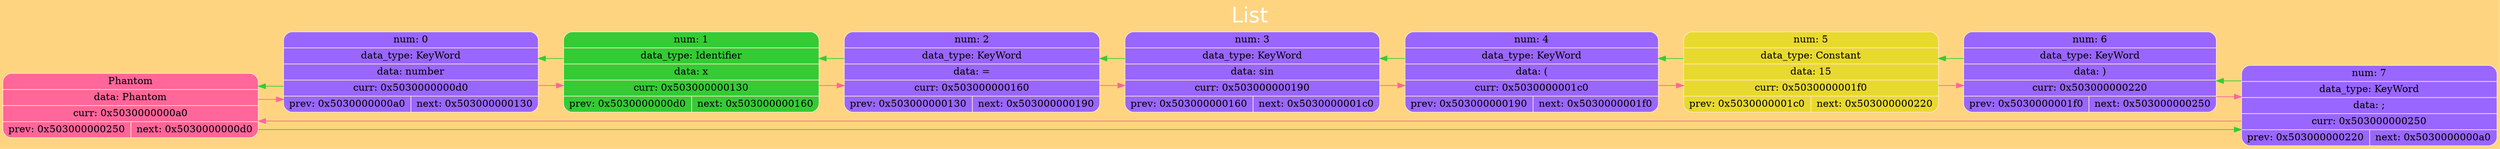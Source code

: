 digraph G
{
charset="latin1";
label="List";
 labelloc="t";
 fontsize=30
 fontname="DejaVu Sans";
 fontcolor="#FFFFFF"

rankdir=LR; splines=ortho; size="200,300"; bgcolor="#ffd480";
{ node_0x5030000000a0 [shape = record; style="rounded, filled", fillcolor="#ff6699", color="#FFE9C7", label=" { Phantom } | {data: Phantom } | { curr: 0x5030000000a0 } | { { prev: 0x503000000250 } | { next: 0x5030000000d0 } }  "] 
}
node_0x5030000000d0 [shape = record; style="rounded, filled", fillcolor="#9966FF", color="#FFE9C7", label=" { num: 0 } | { data_type: KeyWord } | {data: number } | { curr: 0x5030000000d0 } | { { prev: 0x5030000000a0 } | { next: 0x503000000130 } }  "] 
node_0x503000000130 [shape = record; style="rounded, filled", fillcolor="#34cb34", color="#FFE9C7", label=" { num: 1 } | { data_type: Identifier } | {data: x } | { curr: 0x503000000130 } | { { prev: 0x5030000000d0 } | { next: 0x503000000160 } }  "] 
node_0x503000000160 [shape = record; style="rounded, filled", fillcolor="#9966FF", color="#FFE9C7", label=" { num: 2 } | { data_type: KeyWord } | {data: = } | { curr: 0x503000000160 } | { { prev: 0x503000000130 } | { next: 0x503000000190 } }  "] 
node_0x503000000190 [shape = record; style="rounded, filled", fillcolor="#9966FF", color="#FFE9C7", label=" { num: 3 } | { data_type: KeyWord } | {data: sin } | { curr: 0x503000000190 } | { { prev: 0x503000000160 } | { next: 0x5030000001c0 } }  "] 
node_0x5030000001c0 [shape = record; style="rounded, filled", fillcolor="#9966FF", color="#FFE9C7", label=" { num: 4 } | { data_type: KeyWord } | {data: ( } | { curr: 0x5030000001c0 } | { { prev: 0x503000000190 } | { next: 0x5030000001f0 } }  "] 
node_0x5030000001f0 [shape = record; style="rounded, filled", fillcolor="#e8d92e", color="#FFE9C7", label=" { num: 5 } | { data_type: Constant } | {data: 15 } | { curr: 0x5030000001f0 } | { { prev: 0x5030000001c0 } | { next: 0x503000000220 } }  "] 
node_0x503000000220 [shape = record; style="rounded, filled", fillcolor="#9966FF", color="#FFE9C7", label=" { num: 6 } | { data_type: KeyWord } | {data: ) } | { curr: 0x503000000220 } | { { prev: 0x5030000001f0 } | { next: 0x503000000250 } }  "] 
node_0x503000000250 [shape = record; style="rounded, filled", fillcolor="#9966FF", color="#FFE9C7", label=" { num: 7 } | { data_type: KeyWord } | {data: ; } | { curr: 0x503000000250 } | { { prev: 0x503000000220 } | { next: 0x5030000000a0 } }  "] 

node_0x5030000000a0 -> node_0x5030000000d0 [color ="#ff6699"];
node_0x5030000000a0 -> node_0x503000000250 [color ="#34cb34"];
node_0x5030000000d0 -> node_0x503000000130 [color ="#ff6699"];
node_0x5030000000d0 -> node_0x5030000000a0 [color ="#34cb34"];
node_0x503000000130 -> node_0x503000000160 [color ="#ff6699"];
node_0x503000000130 -> node_0x5030000000d0 [color ="#34cb34"];
node_0x503000000160 -> node_0x503000000190 [color ="#ff6699"];
node_0x503000000160 -> node_0x503000000130 [color ="#34cb34"];
node_0x503000000190 -> node_0x5030000001c0 [color ="#ff6699"];
node_0x503000000190 -> node_0x503000000160 [color ="#34cb34"];
node_0x5030000001c0 -> node_0x5030000001f0 [color ="#ff6699"];
node_0x5030000001c0 -> node_0x503000000190 [color ="#34cb34"];
node_0x5030000001f0 -> node_0x503000000220 [color ="#ff6699"];
node_0x5030000001f0 -> node_0x5030000001c0 [color ="#34cb34"];
node_0x503000000220 -> node_0x503000000250 [color ="#ff6699"];
node_0x503000000220 -> node_0x5030000001f0 [color ="#34cb34"];
node_0x503000000250 -> node_0x5030000000a0 [color ="#ff6699"];
node_0x503000000250 -> node_0x503000000220 [color ="#34cb34"];

}
